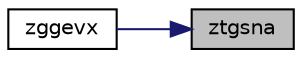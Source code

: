digraph "ztgsna"
{
 // LATEX_PDF_SIZE
  edge [fontname="Helvetica",fontsize="10",labelfontname="Helvetica",labelfontsize="10"];
  node [fontname="Helvetica",fontsize="10",shape=record];
  rankdir="RL";
  Node1 [label="ztgsna",height=0.2,width=0.4,color="black", fillcolor="grey75", style="filled", fontcolor="black",tooltip="ZTGSNA"];
  Node1 -> Node2 [dir="back",color="midnightblue",fontsize="10",style="solid",fontname="Helvetica"];
  Node2 [label="zggevx",height=0.2,width=0.4,color="black", fillcolor="white", style="filled",URL="$zggevx_8f.html#aad769423756706f1186027c9dd7615e4",tooltip="ZGGEVX computes the eigenvalues and, optionally, the left and/or right eigenvectors for GE matrices"];
}
